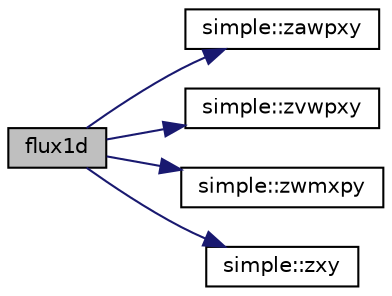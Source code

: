 digraph "flux1d"
{
 // INTERACTIVE_SVG=YES
  bgcolor="transparent";
  edge [fontname="Helvetica",fontsize="10",labelfontname="Helvetica",labelfontsize="10"];
  node [fontname="Helvetica",fontsize="10",shape=record];
  rankdir="LR";
  Node0 [label="flux1d",height=0.2,width=0.4,color="black", fillcolor="grey75", style="filled", fontcolor="black"];
  Node0 -> Node1 [color="midnightblue",fontsize="10",style="solid",fontname="Helvetica"];
  Node1 [label="simple::zawpxy",height=0.2,width=0.4,color="black",URL="$namespacesimple.html#a2cc011ac7ff8b94457ce2aa0ea49a2e2",tooltip="ZAWPXY point-wise operator performing Z = aW + XY. "];
  Node0 -> Node2 [color="midnightblue",fontsize="10",style="solid",fontname="Helvetica"];
  Node2 [label="simple::zvwpxy",height=0.2,width=0.4,color="black",URL="$namespacesimple.html#a50d92e3aba4d5a783488f2f0491a486e",tooltip="ZVWPXY point-wise operator performing Z = VW + XY. "];
  Node0 -> Node3 [color="midnightblue",fontsize="10",style="solid",fontname="Helvetica"];
  Node3 [label="simple::zwmxpy",height=0.2,width=0.4,color="black",URL="$namespacesimple.html#a99c5584cac0bbae05e0ad14e65d5b408",tooltip="ZWMXPY point-wise operator performing Z = W(X+Y) where all are vectors. "];
  Node0 -> Node4 [color="midnightblue",fontsize="10",style="solid",fontname="Helvetica"];
  Node4 [label="simple::zxy",height=0.2,width=0.4,color="black",URL="$namespacesimple.html#aecc214bc1a98be128c68622243d11e0a",tooltip="ZXY point-wise operator performing Z = XY (all vectors) "];
}
